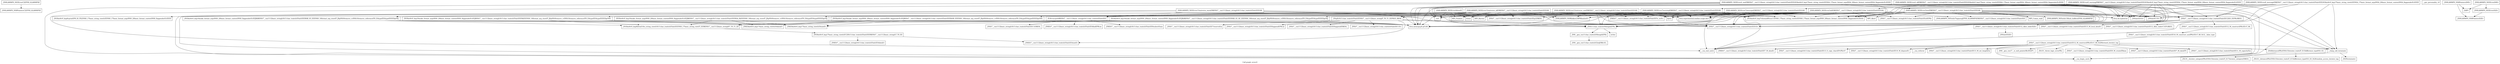 digraph "Call graph: error.ll" {
	label="Call graph: error.ll";

	Node0x56466dc74900 [shape=record,label="{_ZN9LAMMPS_NS5ErrorC2EPNS_6LAMMPSE}"];
	Node0x56466dc74900 -> Node0x56466dbebd60;
	Node0x56466dbebd60 [shape=record,label="{_ZN9LAMMPS_NS8PointersC2EPNS_6LAMMPSE}"];
	Node0x56466dc20b50 [shape=record,label="{_ZN9LAMMPS_NS5Error12universe_allERKNSt7__cxx1112basic_stringIcSt11char_traitsIcESaIcEEEiS8_}"];
	Node0x56466dc20b50 -> Node0x56466dc65480;
	Node0x56466dc20b50 -> Node0x56466dc2bae0;
	Node0x56466dc20b50 -> Node0x56466dbed220;
	Node0x56466dc20b50 -> Node0x56466dbec9a0;
	Node0x56466dc20b50 -> Node0x56466dbedd10;
	Node0x56466dc20b50 -> Node0x56466dcce340;
	Node0x56466dc20b50 -> Node0x56466dcce3c0;
	Node0x56466dc20b50 -> Node0x56466dcce440;
	Node0x56466dc20b50 -> Node0x56466dcce4c0;
	Node0x56466dc20b50 -> Node0x56466dbea9e0;
	Node0x56466dc20b50 -> Node0x56466dc02790;
	Node0x56466dc20b50 -> Node0x56466dc00230;
	Node0x56466dc20b50 -> Node0x56466dbff420;
	Node0x56466dc20b50 -> Node0x56466dbec910;
	Node0x56466dc20b50 -> Node0x56466dc2ecf0;
	Node0x56466dc20b50 -> Node0x56466dc0cea0;
	Node0x56466dc20b50 -> Node0x56466dbfcdc0;
	Node0x56466dc20b50 -> Node0x56466dbf4b10;
	Node0x56466dc20b50 -> Node0x56466dbfb650;
	Node0x56466dc27eb0 [shape=record,label="{_ZN9LAMMPS_NS5utils7logmesgEPNS_6LAMMPSERKNSt7__cxx1112basic_stringIcSt11char_traitsIcESaIcEEE}"];
	Node0x56466dc312d0 [shape=record,label="{_ZN9LAMMPS_NS5Error3oneERKNSt7__cxx1112basic_stringIcSt11char_traitsIcESaIcEEEiS8_}"];
	Node0x56466dc312d0 -> Node0x56466dc20020;
	Node0x56466dc312d0 -> Node0x56466dc20810;
	Node0x56466dc312d0 -> Node0x56466dc22600;
	Node0x56466dc312d0 -> Node0x56466dc28a60;
	Node0x56466dc312d0 -> Node0x56466dc89da0;
	Node0x56466dc312d0 -> Node0x56466dbea9e0;
	Node0x56466dc312d0 -> Node0x56466dbed220;
	Node0x56466dc312d0 -> Node0x56466dbec9a0;
	Node0x56466dc312d0 -> Node0x56466dbedd10;
	Node0x56466dc312d0 -> Node0x56466dcce340;
	Node0x56466dc312d0 -> Node0x56466dcd4790;
	Node0x56466dc312d0 -> Node0x56466dcce440;
	Node0x56466dc312d0 -> Node0x56466dc02790;
	Node0x56466dc312d0 -> Node0x56466dc27eb0;
	Node0x56466dc312d0 -> Node0x56466dbfcdc0;
	Node0x56466dc312d0 -> Node0x56466dbf4b10;
	Node0x56466dc312d0 -> Node0x56466dc1ab10;
	Node0x56466dc312d0 -> Node0x56466dbff420;
	Node0x56466dc312d0 -> Node0x56466dc32c30;
	Node0x56466dcce440 [shape=record,label="{_ZN3fmt6v9_lmp7vformatB5cxx11ENS0_17basic_string_viewIcEENS0_17basic_format_argsINS0_20basic_format_contextINS0_8appenderEcEEEE}"];
	Node0x56466dc65480 [shape=record,label="{MPI_Barrier}"];
	Node0x56466dc2bae0 [shape=record,label="{_ZStplIcSt11char_traitsIcESaIcEENSt7__cxx1112basic_stringIT_T0_T1_EEPKS5_RKS8_}"];
	Node0x56466dc2bae0 -> Node0x56466dbed220;
	Node0x56466dc2bae0 -> Node0x56466dc06640;
	Node0x56466dc2bae0 -> Node0x56466dc07b20;
	Node0x56466dc2bae0 -> Node0x56466dc09130;
	Node0x56466dc2bae0 -> Node0x56466dc0dc80;
	Node0x56466dc2bae0 -> Node0x56466dc0e030;
	Node0x56466dc2bae0 -> Node0x56466dbea9e0;
	Node0x56466dc0f360 [shape=record,label="{__gxx_personality_v0}"];
	Node0x56466dbec9a0 [shape=record,label="{_ZL9truncpathRKNSt7__cxx1112basic_stringIcSt11char_traitsIcESaIcEEE}"];
	Node0x56466dbec9a0 -> Node0x56466dc10280;
	Node0x56466dbec9a0 -> Node0x56466dc12410;
	Node0x56466dbec9a0 -> Node0x56466dc04b30;
	Node0x56466dcce4c0 [shape=record,label="{_ZNSt7__cxx1112basic_stringIcSt11char_traitsIcESaIcEEpLERKS4_}"];
	Node0x56466dbea9e0 [shape=record,label="{_ZNSt7__cxx1112basic_stringIcSt11char_traitsIcESaIcEED1Ev}"];
	Node0x56466dbec910 [shape=record,label="{llvm.eh.typeid.for}"];
	Node0x56466dc2ecf0 [shape=record,label="{__cxa_begin_catch}"];
	Node0x56466dc0cea0 [shape=record,label="{__cxa_end_catch}"];
	Node0x56466dbf4b10 [shape=record,label="{fputs}"];
	Node0x56466dbfcdc0 [shape=record,label="{_ZNKSt7__cxx1112basic_stringIcSt11char_traitsIcESaIcEE5c_strEv}"];
	Node0x56466dbfb650 [shape=record,label="{fclose}"];
	Node0x56466dbff420 [shape=record,label="{_ZN9LAMMPS_NS9KokkosLMP8finalizeEv}"];
	Node0x56466dc00230 [shape=record,label="{MPI_Finalize}"];
	Node0x56466dc02790 [shape=record,label="{exit}"];
	Node0x56466dc170c0 [shape=record,label="{_ZN9LAMMPS_NS5Error12universe_oneERKNSt7__cxx1112basic_stringIcSt11char_traitsIcESaIcEEEiS8_}"];
	Node0x56466dc170c0 -> Node0x56466dbed220;
	Node0x56466dc170c0 -> Node0x56466dbec9a0;
	Node0x56466dc170c0 -> Node0x56466dbedd10;
	Node0x56466dc170c0 -> Node0x56466dcce340;
	Node0x56466dc170c0 -> Node0x56466dc19230;
	Node0x56466dc170c0 -> Node0x56466dcce440;
	Node0x56466dc170c0 -> Node0x56466dbea9e0;
	Node0x56466dc170c0 -> Node0x56466dbfcdc0;
	Node0x56466dc170c0 -> Node0x56466dbf4b10;
	Node0x56466dc170c0 -> Node0x56466dc02790;
	Node0x56466dc170c0 -> Node0x56466dc1ab10;
	Node0x56466dc170c0 -> Node0x56466dbff420;
	Node0x56466dc1ab10 [shape=record,label="{MPI_Abort}"];
	Node0x56466dc1b560 [shape=record,label="{_ZN9LAMMPS_NS5Error13universe_warnERKNSt7__cxx1112basic_stringIcSt11char_traitsIcESaIcEEEiS8_}"];
	Node0x56466dc1b560 -> Node0x56466dbed220;
	Node0x56466dc1b560 -> Node0x56466dbec9a0;
	Node0x56466dc1b560 -> Node0x56466dc19230;
	Node0x56466dc1b560 -> Node0x56466dcce340;
	Node0x56466dc1b560 -> Node0x56466dc1e580;
	Node0x56466dc1b560 -> Node0x56466dbea9e0;
	Node0x56466dcce340 [shape=record,label="{llvm.memcpy.p0.p0.i64}"];
	Node0x56466dc35a90 [shape=record,label="{__clang_call_terminate}"];
	Node0x56466dc35a90 -> Node0x56466dc2ecf0;
	Node0x56466dc35a90 -> Node0x56466dc2a540;
	Node0x56466dc2a540 [shape=record,label="{_ZSt9terminatev}"];
	Node0x56466dc3a110 [shape=record,label="{_ZN9LAMMPS_NS5Error4_oneERKNSt7__cxx1112basic_stringIcSt11char_traitsIcESaIcEEEiN3fmt6v9_lmp17basic_string_viewIcEENSA_17basic_format_argsINSA_20basic_format_contextINSA_8appenderEcEEEE}"];
	Node0x56466dc3a110 -> Node0x56466dcce340;
	Node0x56466dc3a110 -> Node0x56466dc35a90;
	Node0x56466dc3a110 -> Node0x56466dcce440;
	Node0x56466dc3a110 -> Node0x56466dc312d0;
	Node0x56466dc3a110 -> Node0x56466dbea9e0;
	Node0x56466dc3a110 -> Node0x56466dbec910;
	Node0x56466dc3a110 -> Node0x56466dc2ecf0;
	Node0x56466dc3a110 -> Node0x56466dc20020;
	Node0x56466dc3a110 -> Node0x56466dc20810;
	Node0x56466dc3a110 -> Node0x56466dc02790;
	Node0x56466dc3a110 -> Node0x56466dc0cea0;
	Node0x56466dc3a110 -> Node0x56466dc22600;
	Node0x56466dc1e580 [shape=record,label="{_ZN3fmt6v9_lmp6vprintEP8_IO_FILENS0_17basic_string_viewIcEENS0_17basic_format_argsINS0_20basic_format_contextINS0_8appenderEcEEEE}"];
	Node0x56466dc1e9d0 [shape=record,label="{_ZN9LAMMPS_NS5Error3allERKNSt7__cxx1112basic_stringIcSt11char_traitsIcESaIcEEEiS8_}"];
	Node0x56466dc1e9d0 -> Node0x56466dc65480;
	Node0x56466dc1e9d0 -> Node0x56466dc20020;
	Node0x56466dc1e9d0 -> Node0x56466dc20810;
	Node0x56466dc1e9d0 -> Node0x56466dc22600;
	Node0x56466dc1e9d0 -> Node0x56466dc28a60;
	Node0x56466dc1e9d0 -> Node0x56466dc2bae0;
	Node0x56466dc1e9d0 -> Node0x56466dc89da0;
	Node0x56466dc1e9d0 -> Node0x56466dbea9e0;
	Node0x56466dc1e9d0 -> Node0x56466dbed220;
	Node0x56466dc1e9d0 -> Node0x56466dbec9a0;
	Node0x56466dc1e9d0 -> Node0x56466dbedd10;
	Node0x56466dc1e9d0 -> Node0x56466dcce340;
	Node0x56466dc1e9d0 -> Node0x56466dc251e0;
	Node0x56466dc1e9d0 -> Node0x56466dcce440;
	Node0x56466dc1e9d0 -> Node0x56466dcce4c0;
	Node0x56466dc1e9d0 -> Node0x56466dc02790;
	Node0x56466dc1e9d0 -> Node0x56466dc00230;
	Node0x56466dc1e9d0 -> Node0x56466dc1ab10;
	Node0x56466dc1e9d0 -> Node0x56466dbff420;
	Node0x56466dc1e9d0 -> Node0x56466dbec910;
	Node0x56466dc1e9d0 -> Node0x56466dc2ecf0;
	Node0x56466dc1e9d0 -> Node0x56466dc0cea0;
	Node0x56466dc1e9d0 -> Node0x56466dc27eb0;
	Node0x56466dc1e9d0 -> Node0x56466dbfb650;
	Node0x56466dc20020 [shape=record,label="{_ZNSaIcEC1Ev}"];
	Node0x56466dc20810 [shape=record,label="{_ZNSt7__cxx1112basic_stringIcSt11char_traitsIcESaIcEEC2IS3_EEPKcRKS3_}"];
	Node0x56466dc20810 -> Node0x56466dc28c80;
	Node0x56466dc20810 -> Node0x56466dc2a2e0;
	Node0x56466dc20810 -> Node0x56466dbed220;
	Node0x56466dc20810 -> Node0x56466dc2c090;
	Node0x56466dc20810 -> Node0x56466dc2df00;
	Node0x56466dc22600 [shape=record,label="{_ZNSaIcED1Ev}"];
	Node0x56466dc28a60 [shape=record,label="{MPI_Comm_rank}"];
	Node0x56466dc89da0 [shape=record,label="{_ZNSt7__cxx1112basic_stringIcSt11char_traitsIcESaIcEEaSEPKc}"];
	Node0x56466dc32c30 [shape=record,label="{_ZN9LAMMPS_NS5utils13flush_buffersEPNS_6LAMMPSE}"];
	Node0x56466dc34d20 [shape=record,label="{_ZN9LAMMPS_NS5Error4_allERKNSt7__cxx1112basic_stringIcSt11char_traitsIcESaIcEEEiN3fmt6v9_lmp17basic_string_viewIcEENSA_17basic_format_argsINSA_20basic_format_contextINSA_8appenderEcEEEE}"];
	Node0x56466dc34d20 -> Node0x56466dcce340;
	Node0x56466dc34d20 -> Node0x56466dc35a90;
	Node0x56466dc34d20 -> Node0x56466dcce440;
	Node0x56466dc34d20 -> Node0x56466dc1e9d0;
	Node0x56466dc34d20 -> Node0x56466dbea9e0;
	Node0x56466dc34d20 -> Node0x56466dbec910;
	Node0x56466dc34d20 -> Node0x56466dc2ecf0;
	Node0x56466dc34d20 -> Node0x56466dc20020;
	Node0x56466dc34d20 -> Node0x56466dc20810;
	Node0x56466dc34d20 -> Node0x56466dc02790;
	Node0x56466dc34d20 -> Node0x56466dc0cea0;
	Node0x56466dc34d20 -> Node0x56466dc22600;
	Node0x56466dcd4790 [shape=record,label="{_ZN3fmt6v9_lmp16make_format_argsINS0_20basic_format_contextINS0_8appenderEcEEJRiRKNSt7__cxx1112basic_stringIcSt11char_traitsIcESaIcEEERSB_S5_SE_EEENS0_16format_arg_storeIT_JDpNSt9remove_cvINSt16remove_referenceIT0_E4typeEE4typeEEEEDpOSJ_}"];
	Node0x56466dcd4790 -> Node0x56466dc51bf0;
	Node0x56466dcd4790 -> Node0x56466dcce340;
	Node0x56466dcd4790 -> Node0x56466dc52740;
	Node0x56466dcd4790 -> Node0x56466dc529f0;
	Node0x56466dc3ad90 [shape=record,label="{_ZN9LAMMPS_NS5Error7warningERKNSt7__cxx1112basic_stringIcSt11char_traitsIcESaIcEEEiS8_}"];
	Node0x56466dc3ad90 -> Node0x56466dbed220;
	Node0x56466dc3ad90 -> Node0x56466dbec9a0;
	Node0x56466dc3ad90 -> Node0x56466dbedd10;
	Node0x56466dc3ad90 -> Node0x56466dcce340;
	Node0x56466dc3ad90 -> Node0x56466dc3b750;
	Node0x56466dc3ad90 -> Node0x56466dcce440;
	Node0x56466dc3ad90 -> Node0x56466dbea9e0;
	Node0x56466dc3ad90 -> Node0x56466dbfcdc0;
	Node0x56466dc3ad90 -> Node0x56466dbf4b10;
	Node0x56466dcd4aa0 [shape=record,label="{_ZN9LAMMPS_NS5Error8_warningERKNSt7__cxx1112basic_stringIcSt11char_traitsIcESaIcEEEiN3fmt6v9_lmp17basic_string_viewIcEENSA_17basic_format_argsINSA_20basic_format_contextINSA_8appenderEcEEEE}"];
	Node0x56466dcd4aa0 -> Node0x56466dcce340;
	Node0x56466dcd4aa0 -> Node0x56466dc35a90;
	Node0x56466dcd4aa0 -> Node0x56466dcce440;
	Node0x56466dcd4aa0 -> Node0x56466dc3ad90;
	Node0x56466dcd4aa0 -> Node0x56466dbea9e0;
	Node0x56466dcd4aa0 -> Node0x56466dc0cea0;
	Node0x56466dcd4aa0 -> Node0x56466dbec910;
	Node0x56466dcd4aa0 -> Node0x56466dc2ecf0;
	Node0x56466dcd4aa0 -> Node0x56466dc20020;
	Node0x56466dcd4aa0 -> Node0x56466dc20810;
	Node0x56466dcd4aa0 -> Node0x56466dc22600;
	Node0x56466dc3d220 [shape=record,label="{_ZN9LAMMPS_NS5Error7messageERKNSt7__cxx1112basic_stringIcSt11char_traitsIcESaIcEEEiS8_}"];
	Node0x56466dc3d220 -> Node0x56466dbed220;
	Node0x56466dc3d220 -> Node0x56466dbec9a0;
	Node0x56466dc3d220 -> Node0x56466dbedd10;
	Node0x56466dc3d220 -> Node0x56466dcce340;
	Node0x56466dc3d220 -> Node0x56466dc3b750;
	Node0x56466dc3d220 -> Node0x56466dcce440;
	Node0x56466dc3d220 -> Node0x56466dbea9e0;
	Node0x56466dc3d220 -> Node0x56466dbfcdc0;
	Node0x56466dc3d220 -> Node0x56466dbf4b10;
	Node0x56466dc40e70 [shape=record,label="{_ZN9LAMMPS_NS5Error8_messageERKNSt7__cxx1112basic_stringIcSt11char_traitsIcESaIcEEEiN3fmt6v9_lmp17basic_string_viewIcEENSA_17basic_format_argsINSA_20basic_format_contextINSA_8appenderEcEEEE}"];
	Node0x56466dc40e70 -> Node0x56466dcce340;
	Node0x56466dc40e70 -> Node0x56466dc35a90;
	Node0x56466dc40e70 -> Node0x56466dcce440;
	Node0x56466dc40e70 -> Node0x56466dc3d220;
	Node0x56466dc40e70 -> Node0x56466dbea9e0;
	Node0x56466dc40e70 -> Node0x56466dc0cea0;
	Node0x56466dc40e70 -> Node0x56466dbec910;
	Node0x56466dc40e70 -> Node0x56466dc2ecf0;
	Node0x56466dc40e70 -> Node0x56466dc20020;
	Node0x56466dc40e70 -> Node0x56466dc20810;
	Node0x56466dc40e70 -> Node0x56466dc22600;
	Node0x56466dc41c30 [shape=record,label="{_ZN9LAMMPS_NS5Error4doneEi}"];
	Node0x56466dc41c30 -> Node0x56466dc65480;
	Node0x56466dc41c30 -> Node0x56466dbfb650;
	Node0x56466dc41c30 -> Node0x56466dc02790;
	Node0x56466dc41c30 -> Node0x56466dbff420;
	Node0x56466dc41c30 -> Node0x56466dc00230;
	Node0x56466dc444e0 [shape=record,label="{_ZN9LAMMPS_NS5ErrorD2Ev}"];
	Node0x56466dc444e0 -> Node0x56466dc45c50;
	Node0x56466dc46440 [shape=record,label="{_ZN9LAMMPS_NS5ErrorD0Ev}"];
	Node0x56466dc46440 -> Node0x56466dc444e0;
	Node0x56466dc46440 -> Node0x56466dc47770;
	Node0x56466dc45c50 [shape=record,label="{_ZN9LAMMPS_NS8PointersD2Ev}"];
	Node0x56466dc47db0 [shape=record,label="{_ZN9LAMMPS_NS8PointersD0Ev}"];
	Node0x56466dc47db0 -> Node0x56466dc45c50;
	Node0x56466dc47db0 -> Node0x56466dc47770;
	Node0x56466dc47770 [shape=record,label="{_ZdlPv}"];
	Node0x56466dc10280 [shape=record,label="{_ZNKSt7__cxx1112basic_stringIcSt11char_traitsIcESaIcEE4findEPKcm}"];
	Node0x56466dc12410 [shape=record,label="{_ZNKSt7__cxx1112basic_stringIcSt11char_traitsIcESaIcEE6substrEmm}"];
	Node0x56466dc04b30 [shape=record,label="{_ZNSt7__cxx1112basic_stringIcSt11char_traitsIcESaIcEEC1ERKS4_}"];
	Node0x56466dbed220 [shape=record,label="{_ZNSt11char_traitsIcE6lengthEPKc}"];
	Node0x56466dbed220 -> Node0x56466dc48ee0;
	Node0x56466dbed220 -> Node0x56466dc4ba90;
	Node0x56466dc06640 [shape=record,label="{_ZNSt7__cxx1112basic_stringIcSt11char_traitsIcESaIcEEC1Ev}"];
	Node0x56466dc09130 [shape=record,label="{_ZNSt7__cxx1112basic_stringIcSt11char_traitsIcESaIcEE7reserveEm}"];
	Node0x56466dc07b20 [shape=record,label="{_ZNKSt7__cxx1112basic_stringIcSt11char_traitsIcESaIcEE4sizeEv}"];
	Node0x56466dc0dc80 [shape=record,label="{_ZNSt7__cxx1112basic_stringIcSt11char_traitsIcESaIcEE6appendEPKcm}"];
	Node0x56466dc0e030 [shape=record,label="{_ZNSt7__cxx1112basic_stringIcSt11char_traitsIcESaIcEE6appendERKS4_}"];
	Node0x56466dc48ee0 [shape=record,label="{_ZN9__gnu_cxx11char_traitsIcE6lengthEPKc}"];
	Node0x56466dc48ee0 -> Node0x56466dc500b0;
	Node0x56466dc4ba90 [shape=record,label="{strlen}"];
	Node0x56466dc500b0 [shape=record,label="{_ZN9__gnu_cxx11char_traitsIcE2eqERKcS3_}"];
	Node0x56466dcce3c0 [shape=record,label="{_ZN3fmt6v9_lmp16make_format_argsINS0_20basic_format_contextINS0_8appenderEcEEJRNSt7__cxx1112basic_stringIcSt11char_traitsIcESaIcEEERiEEENS0_16format_arg_storeIT_JDpNSt9remove_cvINSt16remove_referenceIT0_E4typeEE4typeEEEEDpOSH_}"];
	Node0x56466dcce3c0 -> Node0x56466dc51bf0;
	Node0x56466dcce3c0 -> Node0x56466dcce340;
	Node0x56466dcce3c0 -> Node0x56466dc52740;
	Node0x56466dcce3c0 -> Node0x56466dc529f0;
	Node0x56466dc51bf0 [shape=record,label="{_ZN3fmt6v9_lmp6detail14to_string_viewIcSt11char_traitsIcESaIcEEENS0_17basic_string_viewIT_EERKNSt7__cxx1112basic_stringIS7_T0_T1_EE}"];
	Node0x56466dc51bf0 -> Node0x56466dcd3920;
	Node0x56466dcd3920 [shape=record,label="{_ZN3fmt6v9_lmp17basic_string_viewIcEC2ISt11char_traitsIcESaIcEEERKNSt7__cxx1112basic_stringIcT_T0_EE}"];
	Node0x56466dcd3920 -> Node0x56466dcd39a0;
	Node0x56466dcd3920 -> Node0x56466dc07b20;
	Node0x56466dcd39a0 [shape=record,label="{_ZNKSt7__cxx1112basic_stringIcSt11char_traitsIcESaIcEE4dataEv}"];
	Node0x56466dc52740 [shape=record,label="{_ZNK3fmt6v9_lmp17basic_string_viewIcE4dataEv}"];
	Node0x56466dc529f0 [shape=record,label="{_ZNK3fmt6v9_lmp17basic_string_viewIcE4sizeEv}"];
	Node0x56466dc19230 [shape=record,label="{_ZN3fmt6v9_lmp16make_format_argsINS0_20basic_format_contextINS0_8appenderEcEEJRiRKNSt7__cxx1112basic_stringIcSt11char_traitsIcESaIcEEERSB_S5_EEENS0_16format_arg_storeIT_JDpNSt9remove_cvINSt16remove_referenceIT0_E4typeEE4typeEEEEDpOSJ_}"];
	Node0x56466dc19230 -> Node0x56466dc51bf0;
	Node0x56466dc19230 -> Node0x56466dcce340;
	Node0x56466dc19230 -> Node0x56466dc52740;
	Node0x56466dc19230 -> Node0x56466dc529f0;
	Node0x56466dc28c80 [shape=record,label="{_ZNSt7__cxx1112basic_stringIcSt11char_traitsIcESaIcEE13_M_local_dataEv}"];
	Node0x56466dc2a2e0 [shape=record,label="{_ZNSt7__cxx1112basic_stringIcSt11char_traitsIcESaIcEE12_Alloc_hiderC1EPcRKS3_}"];
	Node0x56466dc2c090 [shape=record,label="{_ZNSt7__cxx1112basic_stringIcSt11char_traitsIcESaIcEE12_M_constructIPKcEEvT_S8_}"];
	Node0x56466dc2c090 -> Node0x56466dcd5eb0;
	Node0x56466dc2df00 [shape=record,label="{_ZNSt7__cxx1112basic_stringIcSt11char_traitsIcESaIcEE12_Alloc_hiderD2Ev}"];
	Node0x56466dc2df00 -> Node0x56466dcd5f60;
	Node0x56466dcd5eb0 [shape=record,label="{_ZNSt7__cxx1112basic_stringIcSt11char_traitsIcESaIcEE16_M_construct_auxIPKcEEvT_S8_St12__false_type}"];
	Node0x56466dcd5eb0 -> Node0x56466dcd6010;
	Node0x56466dcd6010 [shape=record,label="{_ZNSt7__cxx1112basic_stringIcSt11char_traitsIcESaIcEE12_M_constructIPKcEEvT_S8_St20forward_iterator_tag}"];
	Node0x56466dcd6010 -> Node0x56466dcd60c0;
	Node0x56466dcd6010 -> Node0x56466dcd6170;
	Node0x56466dcd6010 -> Node0x56466dcd61f0;
	Node0x56466dcd6010 -> Node0x56466dcd6270;
	Node0x56466dcd6010 -> Node0x56466dcd62f0;
	Node0x56466dcd6010 -> Node0x56466dcd6370;
	Node0x56466dcd6010 -> Node0x56466dcd63f0;
	Node0x56466dcd6010 -> Node0x56466dcd6470;
	Node0x56466dcd6010 -> Node0x56466dc2ecf0;
	Node0x56466dcd6010 -> Node0x56466dcd6780;
	Node0x56466dcd6010 -> Node0x56466dcd6800;
	Node0x56466dcd6010 -> Node0x56466dc0cea0;
	Node0x56466dcd6010 -> Node0x56466dcd6880;
	Node0x56466dcd6010 -> Node0x56466dc35a90;
	Node0x56466dcd60c0 [shape=record,label="{_ZN9__gnu_cxx17__is_null_pointerIKcEEbPT_}"];
	Node0x56466dcd6170 [shape=record,label="{_ZSt19__throw_logic_errorPKc}"];
	Node0x56466dcd61f0 [shape=record,label="{_ZSt8distanceIPKcENSt15iterator_traitsIT_E15difference_typeES3_S3_}"];
	Node0x56466dcd61f0 -> Node0x56466dcd6900;
	Node0x56466dcd61f0 -> Node0x56466dcd69b0;
	Node0x56466dcd62f0 [shape=record,label="{_ZNSt7__cxx1112basic_stringIcSt11char_traitsIcESaIcEE7_M_dataEPc}"];
	Node0x56466dcd6270 [shape=record,label="{_ZNSt7__cxx1112basic_stringIcSt11char_traitsIcESaIcEE9_M_createERmm}"];
	Node0x56466dcd6370 [shape=record,label="{_ZNSt7__cxx1112basic_stringIcSt11char_traitsIcESaIcEE11_M_capacityEm}"];
	Node0x56466dcd6470 [shape=record,label="{_ZNSt7__cxx1112basic_stringIcSt11char_traitsIcESaIcEE13_S_copy_charsEPcPKcS7_}"];
	Node0x56466dcd63f0 [shape=record,label="{_ZNKSt7__cxx1112basic_stringIcSt11char_traitsIcESaIcEE7_M_dataEv}"];
	Node0x56466dcd6780 [shape=record,label="{_ZNSt7__cxx1112basic_stringIcSt11char_traitsIcESaIcEE10_M_disposeEv}"];
	Node0x56466dcd6800 [shape=record,label="{__cxa_rethrow}"];
	Node0x56466dcd6880 [shape=record,label="{_ZNSt7__cxx1112basic_stringIcSt11char_traitsIcESaIcEE13_M_set_lengthEm}"];
	Node0x56466dcd69b0 [shape=record,label="{_ZSt10__distanceIPKcENSt15iterator_traitsIT_E15difference_typeES3_S3_St26random_access_iterator_tag}"];
	Node0x56466dcd6900 [shape=record,label="{_ZSt19__iterator_categoryIPKcENSt15iterator_traitsIT_E17iterator_categoryERKS3_}"];
	Node0x56466dcd5f60 [shape=record,label="{_ZNSaIcED2Ev}"];
	Node0x56466dc251e0 [shape=record,label="{_ZN3fmt6v9_lmp16make_format_argsINS0_20basic_format_contextINS0_8appenderEcEEJRNSt7__cxx1112basic_stringIcSt11char_traitsIcESaIcEEERiSB_EEENS0_16format_arg_storeIT_JDpNSt9remove_cvINSt16remove_referenceIT0_E4typeEE4typeEEEEDpOSH_}"];
	Node0x56466dc251e0 -> Node0x56466dc51bf0;
	Node0x56466dc251e0 -> Node0x56466dcce340;
	Node0x56466dc251e0 -> Node0x56466dc52740;
	Node0x56466dc251e0 -> Node0x56466dc529f0;
	Node0x56466dc3b750 [shape=record,label="{_ZN3fmt6v9_lmp16make_format_argsINS0_20basic_format_contextINS0_8appenderEcEEJRKNSt7__cxx1112basic_stringIcSt11char_traitsIcESaIcEEERSA_RiEEENS0_16format_arg_storeIT_JDpNSt9remove_cvINSt16remove_referenceIT0_E4typeEE4typeEEEEDpOSJ_}"];
	Node0x56466dc3b750 -> Node0x56466dc51bf0;
	Node0x56466dc3b750 -> Node0x56466dcce340;
	Node0x56466dc3b750 -> Node0x56466dc52740;
	Node0x56466dc3b750 -> Node0x56466dc529f0;
	Node0x56466dbedd10 [shape=record,label="{llvm.experimental.noalias.scope.decl}"];
}
